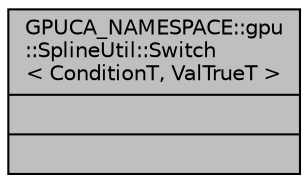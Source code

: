 digraph "GPUCA_NAMESPACE::gpu::SplineUtil::Switch&lt; ConditionT, ValTrueT &gt;"
{
 // INTERACTIVE_SVG=YES
  bgcolor="transparent";
  edge [fontname="Helvetica",fontsize="10",labelfontname="Helvetica",labelfontsize="10"];
  node [fontname="Helvetica",fontsize="10",shape=record];
  Node1 [label="{GPUCA_NAMESPACE::gpu\l::SplineUtil::Switch\l\< ConditionT, ValTrueT \>\n||}",height=0.2,width=0.4,color="black", fillcolor="grey75", style="filled", fontcolor="black"];
}
